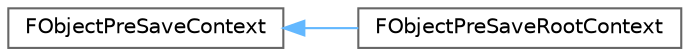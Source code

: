 digraph "Graphical Class Hierarchy"
{
 // INTERACTIVE_SVG=YES
 // LATEX_PDF_SIZE
  bgcolor="transparent";
  edge [fontname=Helvetica,fontsize=10,labelfontname=Helvetica,labelfontsize=10];
  node [fontname=Helvetica,fontsize=10,shape=box,height=0.2,width=0.4];
  rankdir="LR";
  Node0 [id="Node000000",label="FObjectPreSaveContext",height=0.2,width=0.4,color="grey40", fillcolor="white", style="filled",URL="$d3/d0c/classFObjectPreSaveContext.html",tooltip="Interface used by PreSave to access the save parameters."];
  Node0 -> Node1 [id="edge4507_Node000000_Node000001",dir="back",color="steelblue1",style="solid",tooltip=" "];
  Node1 [id="Node000001",label="FObjectPreSaveRootContext",height=0.2,width=0.4,color="grey40", fillcolor="white", style="filled",URL="$df/ddc/classFObjectPreSaveRootContext.html",tooltip="Interface used by PreSaveRoot to access the save parameters."];
}
